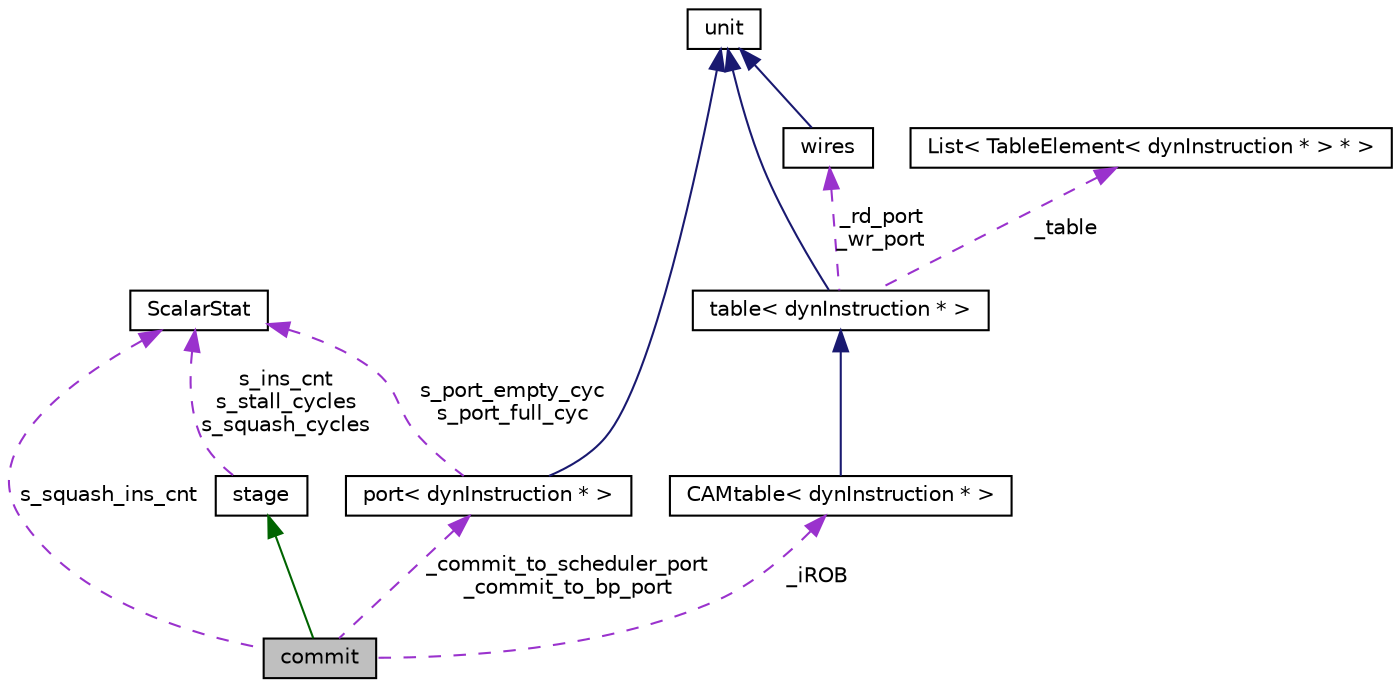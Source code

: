 digraph G
{
  edge [fontname="Helvetica",fontsize="10",labelfontname="Helvetica",labelfontsize="10"];
  node [fontname="Helvetica",fontsize="10",shape=record];
  Node1 [label="commit",height=0.2,width=0.4,color="black", fillcolor="grey75", style="filled" fontcolor="black"];
  Node2 -> Node1 [dir=back,color="darkgreen",fontsize="10",style="solid",fontname="Helvetica"];
  Node2 [label="stage",height=0.2,width=0.4,color="black", fillcolor="white", style="filled",URL="$classstage.html"];
  Node3 -> Node2 [dir=back,color="darkorchid3",fontsize="10",style="dashed",label="s_ins_cnt\ns_stall_cycles\ns_squash_cycles",fontname="Helvetica"];
  Node3 [label="ScalarStat",height=0.2,width=0.4,color="black", fillcolor="white", style="filled",URL="$classScalarStat.html"];
  Node3 -> Node1 [dir=back,color="darkorchid3",fontsize="10",style="dashed",label="s_squash_ins_cnt",fontname="Helvetica"];
  Node4 -> Node1 [dir=back,color="darkorchid3",fontsize="10",style="dashed",label="_commit_to_scheduler_port\n_commit_to_bp_port",fontname="Helvetica"];
  Node4 [label="port\< dynInstruction * \>",height=0.2,width=0.4,color="black", fillcolor="white", style="filled",URL="$classport.html"];
  Node5 -> Node4 [dir=back,color="midnightblue",fontsize="10",style="solid",fontname="Helvetica"];
  Node5 [label="unit",height=0.2,width=0.4,color="black", fillcolor="white", style="filled",URL="$classunit.html"];
  Node3 -> Node4 [dir=back,color="darkorchid3",fontsize="10",style="dashed",label="s_port_empty_cyc\ns_port_full_cyc",fontname="Helvetica"];
  Node6 -> Node1 [dir=back,color="darkorchid3",fontsize="10",style="dashed",label="_iROB",fontname="Helvetica"];
  Node6 [label="CAMtable\< dynInstruction * \>",height=0.2,width=0.4,color="black", fillcolor="white", style="filled",URL="$classCAMtable.html"];
  Node7 -> Node6 [dir=back,color="midnightblue",fontsize="10",style="solid",fontname="Helvetica"];
  Node7 [label="table\< dynInstruction * \>",height=0.2,width=0.4,color="black", fillcolor="white", style="filled",URL="$classtable.html"];
  Node5 -> Node7 [dir=back,color="midnightblue",fontsize="10",style="solid",fontname="Helvetica"];
  Node8 -> Node7 [dir=back,color="darkorchid3",fontsize="10",style="dashed",label="_rd_port\n_wr_port",fontname="Helvetica"];
  Node8 [label="wires",height=0.2,width=0.4,color="black", fillcolor="white", style="filled",URL="$classwires.html"];
  Node5 -> Node8 [dir=back,color="midnightblue",fontsize="10",style="solid",fontname="Helvetica"];
  Node9 -> Node7 [dir=back,color="darkorchid3",fontsize="10",style="dashed",label="_table",fontname="Helvetica"];
  Node9 [label="List\< TableElement\< dynInstruction * \> * \>",height=0.2,width=0.4,color="black", fillcolor="white", style="filled",URL="$classList.html"];
}

